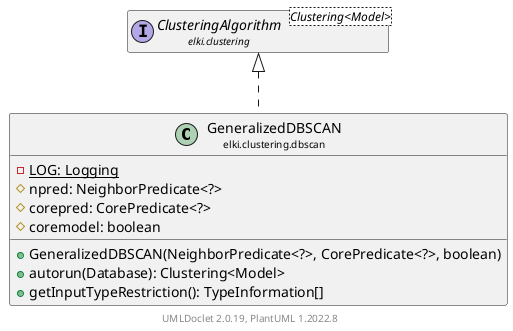 @startuml
    remove .*\.(Instance|Par|Parameterizer|Factory)$
    set namespaceSeparator none
    hide empty fields
    hide empty methods

    class "<size:14>GeneralizedDBSCAN\n<size:10>elki.clustering.dbscan" as elki.clustering.dbscan.GeneralizedDBSCAN [[GeneralizedDBSCAN.html]] {
        {static} -LOG: Logging
        #npred: NeighborPredicate<?>
        #corepred: CorePredicate<?>
        #coremodel: boolean
        +GeneralizedDBSCAN(NeighborPredicate<?>, CorePredicate<?>, boolean)
        +autorun(Database): Clustering<Model>
        +getInputTypeRestriction(): TypeInformation[]
    }

    interface "<size:14>ClusteringAlgorithm\n<size:10>elki.clustering" as elki.clustering.ClusteringAlgorithm<Clustering<Model>> [[../ClusteringAlgorithm.html]]
    class "<size:14>GeneralizedDBSCAN.Instance\n<size:10>elki.clustering.dbscan" as elki.clustering.dbscan.GeneralizedDBSCAN.Instance<T> [[GeneralizedDBSCAN.Instance.html]]
    class "<size:14>GeneralizedDBSCAN.Par\n<size:10>elki.clustering.dbscan" as elki.clustering.dbscan.GeneralizedDBSCAN.Par [[GeneralizedDBSCAN.Par.html]]

    elki.clustering.ClusteringAlgorithm <|.. elki.clustering.dbscan.GeneralizedDBSCAN
    elki.clustering.dbscan.GeneralizedDBSCAN +-- elki.clustering.dbscan.GeneralizedDBSCAN.Instance
    elki.clustering.dbscan.GeneralizedDBSCAN +-- elki.clustering.dbscan.GeneralizedDBSCAN.Par

    center footer UMLDoclet 2.0.19, PlantUML 1.2022.8
@enduml
